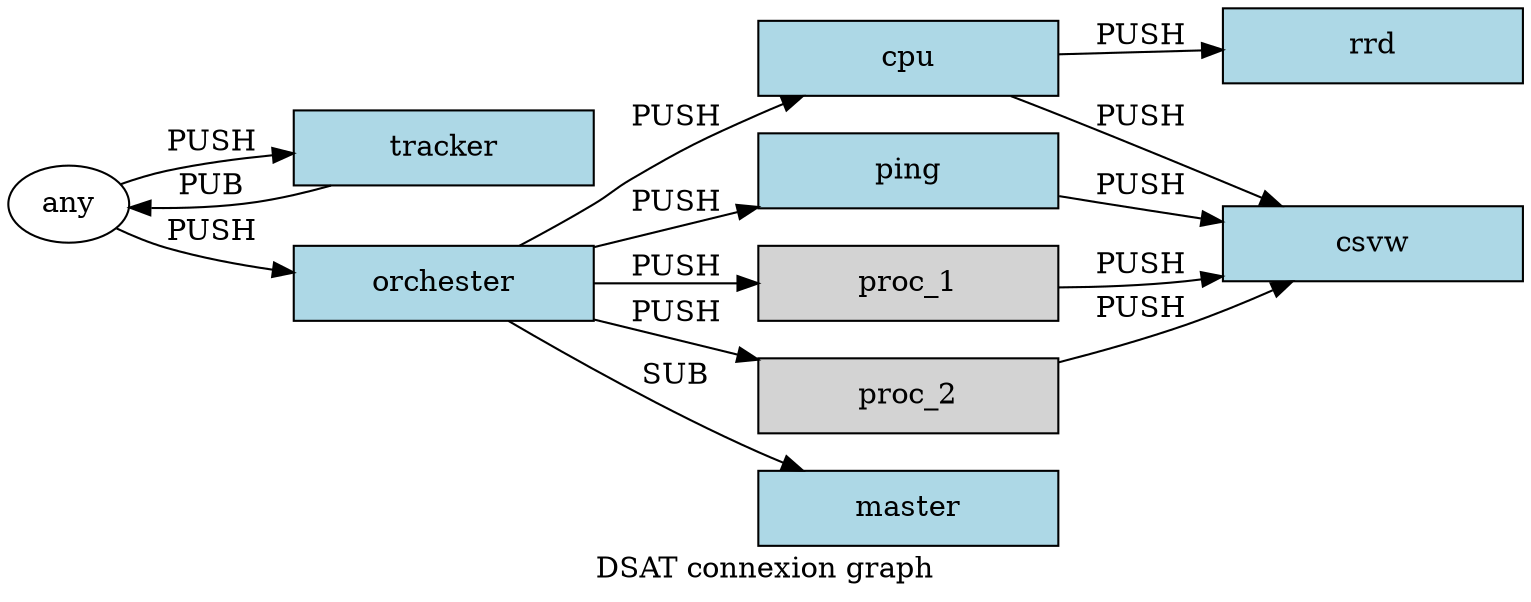 digraph G {
	graph [labelloc=b, rankdir=LR, fontsize=14, labeljust=t, ranksep="0.5", size="18x10", label="DSAT connexion graph"];
	node [label="\N"];
	graph [lp="360,13",
		bb="0,0,720,293"];
	cpu [fixedsize=True, width=2, style=filled, fillcolor=lightblue, shape=rectangle, pos="428,260", height="0.5"];
	csvw [fixedsize=True, width=2, style=filled, fillcolor=lightblue, shape=rectangle, pos="648,172", height="0.5"];
	ping [fixedsize=True, width=2, style=filled, fillcolor=lightblue, shape=rectangle, pos="428,206", height="0.5"];
	tracker [fixedsize=True, width=2, style=filled, fillcolor=lightblue, shape=rectangle, pos="208,220", height="0.5"];
	any [width="0.80556", pos="30,193", height="0.51389"];
	orchester [fixedsize=True, width=2, style=filled, fillcolor=lightblue, shape=rectangle, pos="208,152", height="0.5"];
	proc_1 [fixedsize=True, width=2, style=filled, fillcolor=lightgray, shape=rectangle, pos="428,152", height="0.5"];
	proc_2 [fixedsize=True, width=2, style=filled, fillcolor=lightgray, shape=rectangle, pos="428,98", height="0.5"];
	master [fixedsize=True, width=2, style=filled, fillcolor=lightblue, shape=rectangle, pos="428,44", height="0.5"];
	rrd [fixedsize=True, width=2, style=filled, fillcolor=lightblue, shape=rectangle, pos="648,275", height="0.5"];
	cpu -> csvw [arrowhead=normal, label=PUSH, pos="e,608.81,190.08 479.23,241.95 503.28,233.25 532.26,222.46 558,212 571.51,206.51 586.01,200.24 599.34,194.31", lp="538,236"];
	ping -> csvw [arrowhead=normal, label=PUSH, pos="e,575.8,183.16 500.04,194.87 521.02,191.62 544.11,188.06 565.68,184.72", lp="538,201"];
	tracker -> any [arrowhead=normal, label=PUB, pos="e,59.489,191.36 154.27,201.92 142.45,198.67 129.91,195.75 118,194 102.28,191.68 84.809,191.08 69.604,191.19", lp="98,203"];
	orchester -> ping [arrowhead=normal, label=PUSH, pos="e,355.8,188.28 280.04,169.68 301.12,174.86 324.32,180.55 345.98,185.87", lp="318,192"];
	proc_1 -> csvw [arrowhead=normal, label=PUSH, pos="e,575.99,155.47 500.01,149.99 518.92,150.16 539.26,150.97 558,153 560.66,153.29 563.36,153.62 566.08,153.99", lp="538,162"];
	proc_2 -> csvw [arrowhead=normal, label=PUSH, pos="e,614.53,153.92 500.31,112.38 519.31,116.93 539.63,122.5 558,129 573.8,134.59 590.52,142.1 605.21,149.28", lp="538,138"];
	any -> tracker [arrowhead=normal, label=PUSH, pos="e,135.91,219.61 53.459,204 61.121,207.12 69.777,210.17 78,212 93.208,215.39 109.65,217.53 125.55,218.86", lp="98,227"];
	orchester -> cpu [arrowhead=normal, label=PUSH, pos="e,378.19,242 240.9,170.09 253.27,177.06 267.39,185.22 280,193 288.18,198.05 289.65,200.23 298,205 322.86,219.2 329.68,221.74 356\
,233 360.12,234.76 364.39,236.52 368.71,238.26", lp="318,234"];
	orchester -> master [arrowhead=normal, label=SUB, pos="e,378.19,62.004 237.24,133.95 254.68,123.4 277.37,110.03 298,99 323.24,85.504 329.68,82.259 356,71 360.12,69.239 364.39,67.476 368.71\
,65.743", lp="318,108"];
	orchester -> proc_1 [arrowhead=normal, label=PUSH, pos="e,355.8,152 280.04,152 301.02,152 324.11,152 345.68,152", lp="318,161"];
	orchester -> proc_2 [arrowhead=normal, label=PUSH, pos="e,355.8,115.72 280.04,134.32 301.12,129.14 324.32,123.45 345.98,118.13", lp="318,139"];
	any -> orchester [arrowhead=normal, label=PUSH, pos="e,135.9,157.09 51.346,180.41 59.446,176.15 68.912,171.78 78,169 93.231,164.34 109.85,160.96 125.96,158.5", lp="98,178"];
	cpu -> rrd [arrowhead=normal, label=PUSH, pos="e,575.8,270.08 500.04,264.91 521.02,266.34 544.11,267.92 565.68,269.39", lp="538,277"];
}
